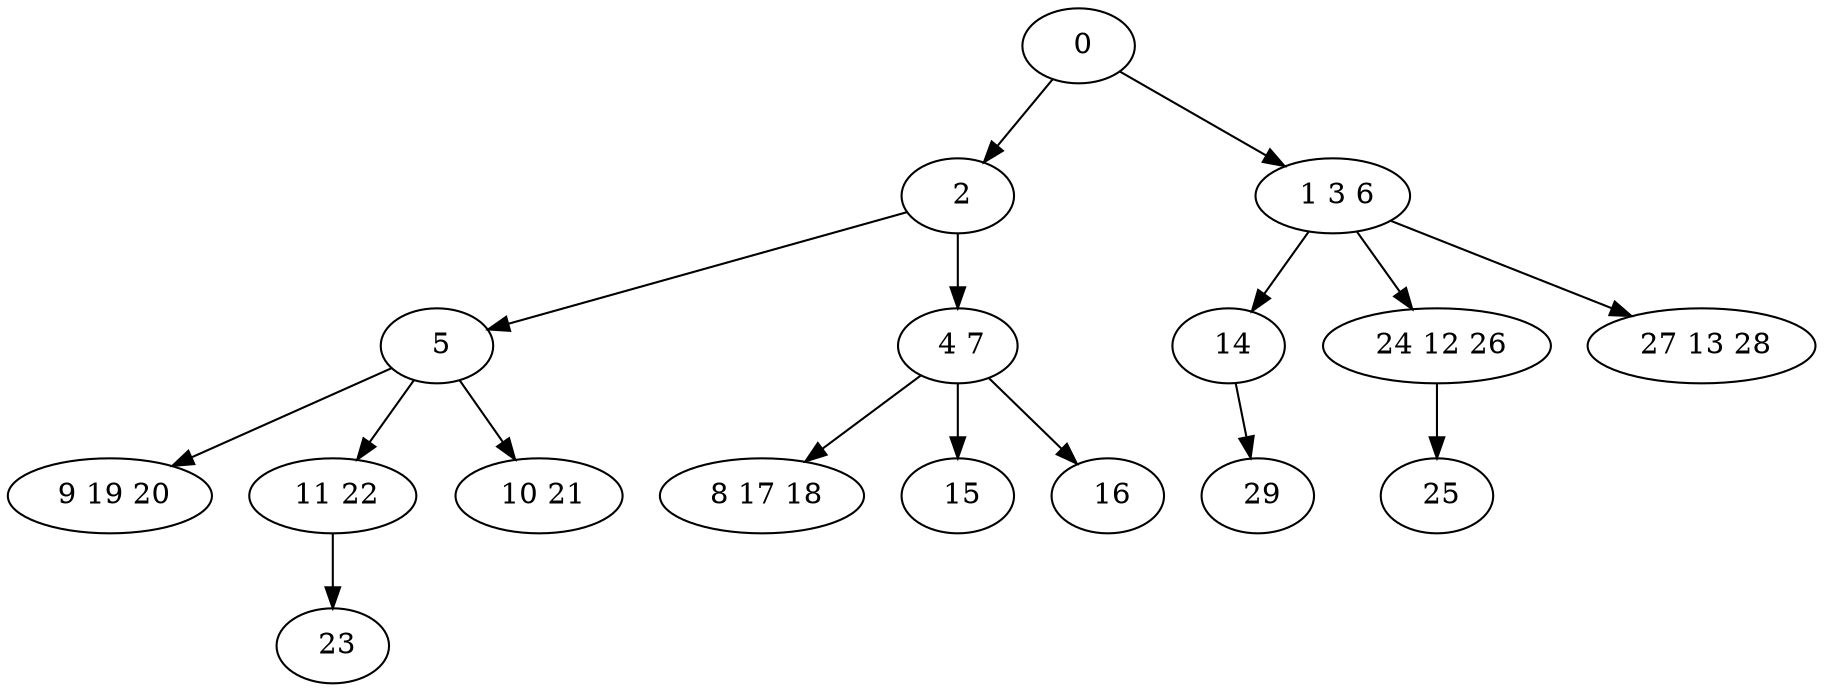 digraph mytree {
" 0" -> " 2";
" 0" -> " 1 3 6";
" 2" -> " 5";
" 2" -> " 4 7";
" 1 3 6" -> " 14";
" 1 3 6" -> " 24 12 26";
" 1 3 6" -> " 27 13 28";
" 5" -> " 9 19 20";
" 5" -> " 11 22";
" 5" -> " 10 21";
" 4 7" -> " 8 17 18";
" 4 7" -> " 15";
" 4 7" -> " 16";
" 9 19 20";
" 14" -> " 29";
" 29";
" 24 12 26" -> " 25";
" 25";
" 11 22" -> " 23";
" 23";
" 8 17 18";
" 15";
" 16";
" 27 13 28";
" 10 21";
}

